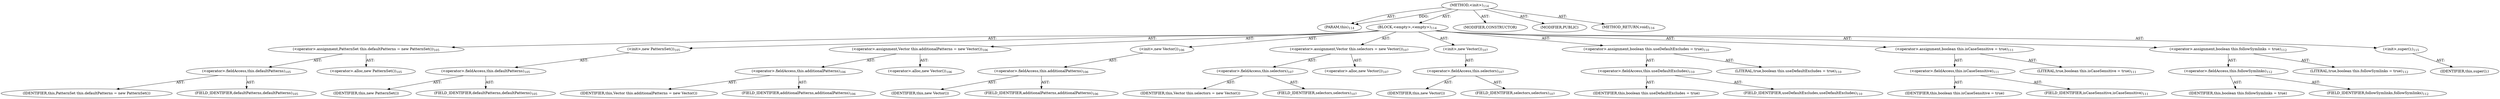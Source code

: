 digraph "&lt;init&gt;" {  
"111669149696" [label = <(METHOD,&lt;init&gt;)<SUB>114</SUB>> ]
"115964117040" [label = <(PARAM,this)<SUB>114</SUB>> ]
"25769803776" [label = <(BLOCK,&lt;empty&gt;,&lt;empty&gt;)<SUB>114</SUB>> ]
"30064771073" [label = <(&lt;operator&gt;.assignment,PatternSet this.defaultPatterns = new PatternSet())<SUB>105</SUB>> ]
"30064771074" [label = <(&lt;operator&gt;.fieldAccess,this.defaultPatterns)<SUB>105</SUB>> ]
"68719476852" [label = <(IDENTIFIER,this,PatternSet this.defaultPatterns = new PatternSet())> ]
"55834574848" [label = <(FIELD_IDENTIFIER,defaultPatterns,defaultPatterns)<SUB>105</SUB>> ]
"30064771075" [label = <(&lt;operator&gt;.alloc,new PatternSet())<SUB>105</SUB>> ]
"30064771076" [label = <(&lt;init&gt;,new PatternSet())<SUB>105</SUB>> ]
"30064771077" [label = <(&lt;operator&gt;.fieldAccess,this.defaultPatterns)<SUB>105</SUB>> ]
"68719476853" [label = <(IDENTIFIER,this,new PatternSet())> ]
"55834574849" [label = <(FIELD_IDENTIFIER,defaultPatterns,defaultPatterns)<SUB>105</SUB>> ]
"30064771078" [label = <(&lt;operator&gt;.assignment,Vector this.additionalPatterns = new Vector())<SUB>106</SUB>> ]
"30064771079" [label = <(&lt;operator&gt;.fieldAccess,this.additionalPatterns)<SUB>106</SUB>> ]
"68719476854" [label = <(IDENTIFIER,this,Vector this.additionalPatterns = new Vector())> ]
"55834574850" [label = <(FIELD_IDENTIFIER,additionalPatterns,additionalPatterns)<SUB>106</SUB>> ]
"30064771080" [label = <(&lt;operator&gt;.alloc,new Vector())<SUB>106</SUB>> ]
"30064771081" [label = <(&lt;init&gt;,new Vector())<SUB>106</SUB>> ]
"30064771082" [label = <(&lt;operator&gt;.fieldAccess,this.additionalPatterns)<SUB>106</SUB>> ]
"68719476855" [label = <(IDENTIFIER,this,new Vector())> ]
"55834574851" [label = <(FIELD_IDENTIFIER,additionalPatterns,additionalPatterns)<SUB>106</SUB>> ]
"30064771083" [label = <(&lt;operator&gt;.assignment,Vector this.selectors = new Vector())<SUB>107</SUB>> ]
"30064771084" [label = <(&lt;operator&gt;.fieldAccess,this.selectors)<SUB>107</SUB>> ]
"68719476856" [label = <(IDENTIFIER,this,Vector this.selectors = new Vector())> ]
"55834574852" [label = <(FIELD_IDENTIFIER,selectors,selectors)<SUB>107</SUB>> ]
"30064771085" [label = <(&lt;operator&gt;.alloc,new Vector())<SUB>107</SUB>> ]
"30064771086" [label = <(&lt;init&gt;,new Vector())<SUB>107</SUB>> ]
"30064771087" [label = <(&lt;operator&gt;.fieldAccess,this.selectors)<SUB>107</SUB>> ]
"68719476857" [label = <(IDENTIFIER,this,new Vector())> ]
"55834574853" [label = <(FIELD_IDENTIFIER,selectors,selectors)<SUB>107</SUB>> ]
"30064771088" [label = <(&lt;operator&gt;.assignment,boolean this.useDefaultExcludes = true)<SUB>110</SUB>> ]
"30064771089" [label = <(&lt;operator&gt;.fieldAccess,this.useDefaultExcludes)<SUB>110</SUB>> ]
"68719476858" [label = <(IDENTIFIER,this,boolean this.useDefaultExcludes = true)> ]
"55834574854" [label = <(FIELD_IDENTIFIER,useDefaultExcludes,useDefaultExcludes)<SUB>110</SUB>> ]
"90194313216" [label = <(LITERAL,true,boolean this.useDefaultExcludes = true)<SUB>110</SUB>> ]
"30064771090" [label = <(&lt;operator&gt;.assignment,boolean this.isCaseSensitive = true)<SUB>111</SUB>> ]
"30064771091" [label = <(&lt;operator&gt;.fieldAccess,this.isCaseSensitive)<SUB>111</SUB>> ]
"68719476859" [label = <(IDENTIFIER,this,boolean this.isCaseSensitive = true)> ]
"55834574855" [label = <(FIELD_IDENTIFIER,isCaseSensitive,isCaseSensitive)<SUB>111</SUB>> ]
"90194313217" [label = <(LITERAL,true,boolean this.isCaseSensitive = true)<SUB>111</SUB>> ]
"30064771092" [label = <(&lt;operator&gt;.assignment,boolean this.followSymlinks = true)<SUB>112</SUB>> ]
"30064771093" [label = <(&lt;operator&gt;.fieldAccess,this.followSymlinks)<SUB>112</SUB>> ]
"68719476860" [label = <(IDENTIFIER,this,boolean this.followSymlinks = true)> ]
"55834574856" [label = <(FIELD_IDENTIFIER,followSymlinks,followSymlinks)<SUB>112</SUB>> ]
"90194313218" [label = <(LITERAL,true,boolean this.followSymlinks = true)<SUB>112</SUB>> ]
"30064771072" [label = <(&lt;init&gt;,super();)<SUB>115</SUB>> ]
"68719476843" [label = <(IDENTIFIER,this,super();)> ]
"133143986183" [label = <(MODIFIER,CONSTRUCTOR)> ]
"133143986184" [label = <(MODIFIER,PUBLIC)> ]
"128849018880" [label = <(METHOD_RETURN,void)<SUB>116</SUB>> ]
  "111669149696" -> "115964117040"  [ label = "AST: "] 
  "111669149696" -> "25769803776"  [ label = "AST: "] 
  "111669149696" -> "133143986183"  [ label = "AST: "] 
  "111669149696" -> "133143986184"  [ label = "AST: "] 
  "111669149696" -> "128849018880"  [ label = "AST: "] 
  "25769803776" -> "30064771073"  [ label = "AST: "] 
  "25769803776" -> "30064771076"  [ label = "AST: "] 
  "25769803776" -> "30064771078"  [ label = "AST: "] 
  "25769803776" -> "30064771081"  [ label = "AST: "] 
  "25769803776" -> "30064771083"  [ label = "AST: "] 
  "25769803776" -> "30064771086"  [ label = "AST: "] 
  "25769803776" -> "30064771088"  [ label = "AST: "] 
  "25769803776" -> "30064771090"  [ label = "AST: "] 
  "25769803776" -> "30064771092"  [ label = "AST: "] 
  "25769803776" -> "30064771072"  [ label = "AST: "] 
  "30064771073" -> "30064771074"  [ label = "AST: "] 
  "30064771073" -> "30064771075"  [ label = "AST: "] 
  "30064771074" -> "68719476852"  [ label = "AST: "] 
  "30064771074" -> "55834574848"  [ label = "AST: "] 
  "30064771076" -> "30064771077"  [ label = "AST: "] 
  "30064771077" -> "68719476853"  [ label = "AST: "] 
  "30064771077" -> "55834574849"  [ label = "AST: "] 
  "30064771078" -> "30064771079"  [ label = "AST: "] 
  "30064771078" -> "30064771080"  [ label = "AST: "] 
  "30064771079" -> "68719476854"  [ label = "AST: "] 
  "30064771079" -> "55834574850"  [ label = "AST: "] 
  "30064771081" -> "30064771082"  [ label = "AST: "] 
  "30064771082" -> "68719476855"  [ label = "AST: "] 
  "30064771082" -> "55834574851"  [ label = "AST: "] 
  "30064771083" -> "30064771084"  [ label = "AST: "] 
  "30064771083" -> "30064771085"  [ label = "AST: "] 
  "30064771084" -> "68719476856"  [ label = "AST: "] 
  "30064771084" -> "55834574852"  [ label = "AST: "] 
  "30064771086" -> "30064771087"  [ label = "AST: "] 
  "30064771087" -> "68719476857"  [ label = "AST: "] 
  "30064771087" -> "55834574853"  [ label = "AST: "] 
  "30064771088" -> "30064771089"  [ label = "AST: "] 
  "30064771088" -> "90194313216"  [ label = "AST: "] 
  "30064771089" -> "68719476858"  [ label = "AST: "] 
  "30064771089" -> "55834574854"  [ label = "AST: "] 
  "30064771090" -> "30064771091"  [ label = "AST: "] 
  "30064771090" -> "90194313217"  [ label = "AST: "] 
  "30064771091" -> "68719476859"  [ label = "AST: "] 
  "30064771091" -> "55834574855"  [ label = "AST: "] 
  "30064771092" -> "30064771093"  [ label = "AST: "] 
  "30064771092" -> "90194313218"  [ label = "AST: "] 
  "30064771093" -> "68719476860"  [ label = "AST: "] 
  "30064771093" -> "55834574856"  [ label = "AST: "] 
  "30064771072" -> "68719476843"  [ label = "AST: "] 
  "111669149696" -> "115964117040"  [ label = "DDG: "] 
}
